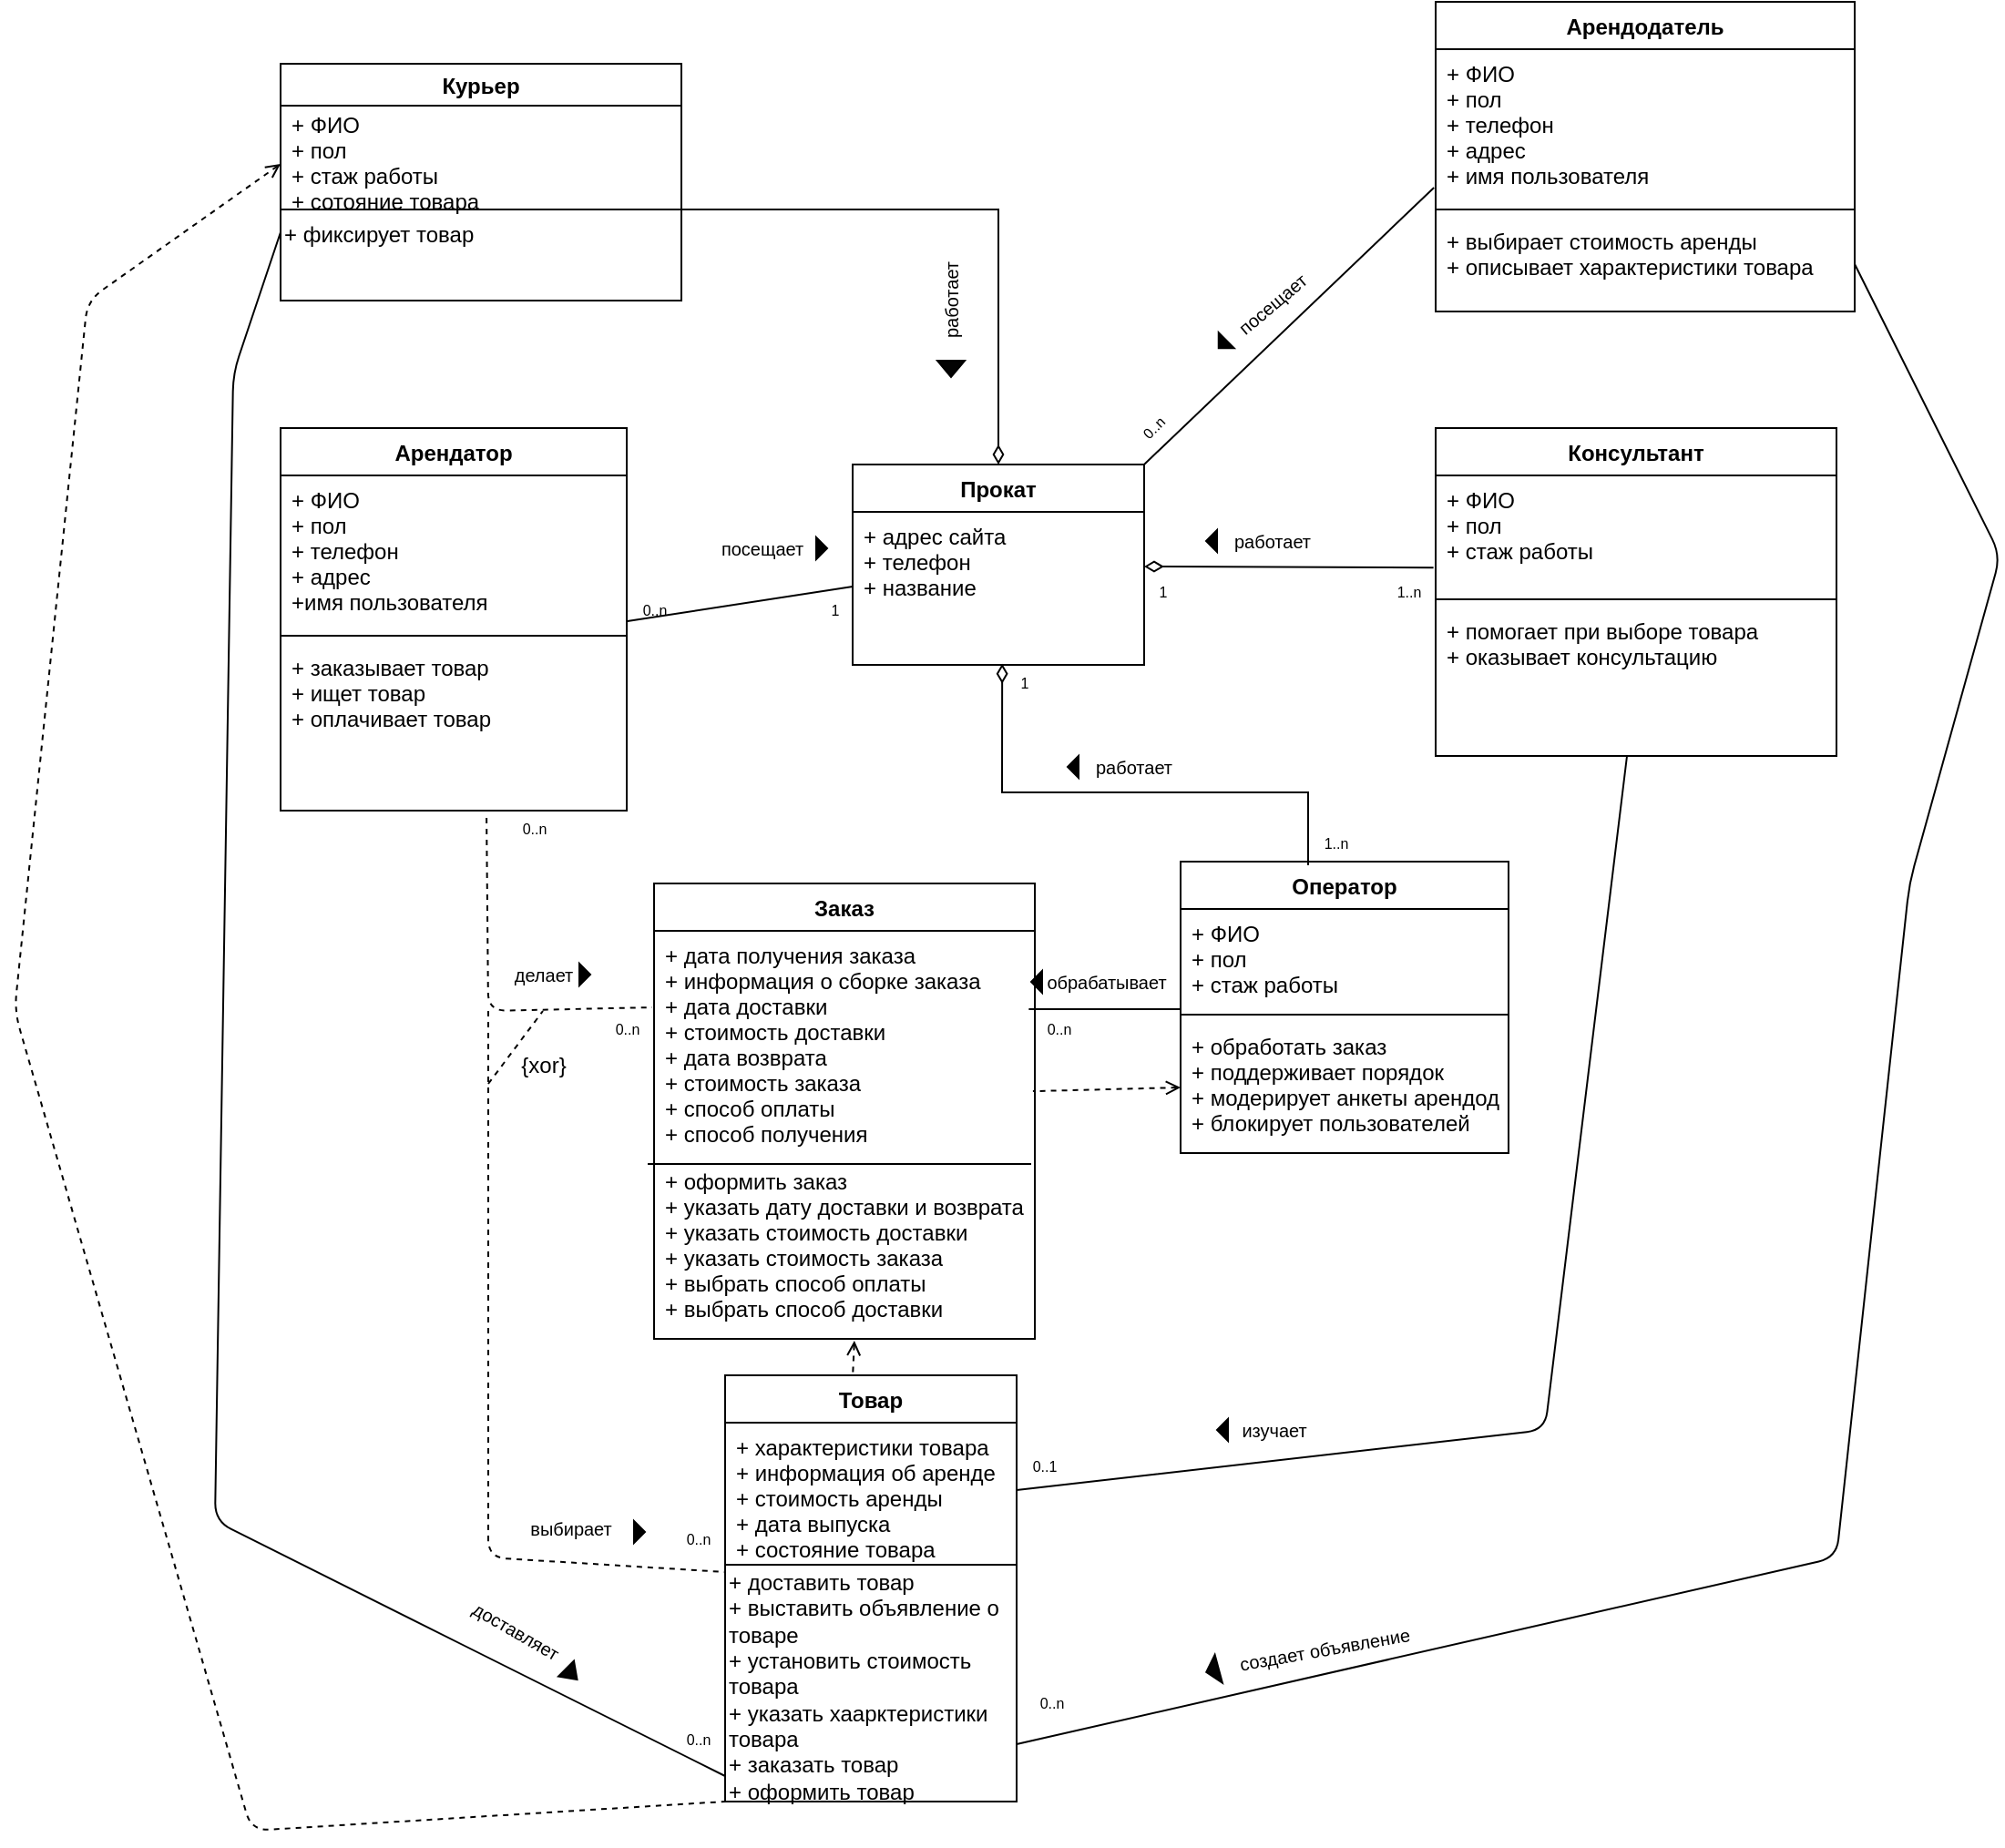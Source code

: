 <mxfile version="14.7.3" type="github">
  <diagram id="e0xcCmvYDdd5LekHM-2G" name="Page-1">
    <mxGraphModel dx="2249" dy="1931" grid="1" gridSize="10" guides="1" tooltips="1" connect="1" arrows="1" fold="1" page="1" pageScale="1" pageWidth="827" pageHeight="1169" math="0" shadow="0">
      <root>
        <mxCell id="0" />
        <mxCell id="1" parent="0" />
        <mxCell id="TtjdpK1Vxb9fdw-xlZe1-1" value="Арендатор" style="swimlane;fontStyle=1;align=center;verticalAlign=top;childLayout=stackLayout;horizontal=1;startSize=26;horizontalStack=0;resizeParent=1;resizeParentMax=0;resizeLast=0;collapsible=1;marginBottom=0;" parent="1" vertex="1">
          <mxGeometry x="6" y="80" width="190" height="210" as="geometry" />
        </mxCell>
        <mxCell id="TtjdpK1Vxb9fdw-xlZe1-2" value="+ ФИО&#xa;+ пол&#xa;+ телефон &#xa;+ адрес&#xa;+имя пользователя" style="text;strokeColor=none;fillColor=none;align=left;verticalAlign=top;spacingLeft=4;spacingRight=4;overflow=hidden;rotatable=0;points=[[0,0.5],[1,0.5]];portConstraint=eastwest;" parent="TtjdpK1Vxb9fdw-xlZe1-1" vertex="1">
          <mxGeometry y="26" width="190" height="84" as="geometry" />
        </mxCell>
        <mxCell id="TtjdpK1Vxb9fdw-xlZe1-3" value="" style="line;strokeWidth=1;fillColor=none;align=left;verticalAlign=middle;spacingTop=-1;spacingLeft=3;spacingRight=3;rotatable=0;labelPosition=right;points=[];portConstraint=eastwest;" parent="TtjdpK1Vxb9fdw-xlZe1-1" vertex="1">
          <mxGeometry y="110" width="190" height="8" as="geometry" />
        </mxCell>
        <mxCell id="TtjdpK1Vxb9fdw-xlZe1-4" value="+ заказывает товар&#xa;+ ищет товар&#xa;+ оплачивает товар" style="text;strokeColor=none;fillColor=none;align=left;verticalAlign=top;spacingLeft=4;spacingRight=4;overflow=hidden;rotatable=0;points=[[0,0.5],[1,0.5]];portConstraint=eastwest;" parent="TtjdpK1Vxb9fdw-xlZe1-1" vertex="1">
          <mxGeometry y="118" width="190" height="92" as="geometry" />
        </mxCell>
        <mxCell id="TtjdpK1Vxb9fdw-xlZe1-5" value="Прокат" style="swimlane;fontStyle=1;align=center;verticalAlign=top;childLayout=stackLayout;horizontal=1;startSize=26;horizontalStack=0;resizeParent=1;resizeParentMax=0;resizeLast=0;collapsible=1;marginBottom=0;" parent="1" vertex="1">
          <mxGeometry x="320" y="100" width="160" height="110" as="geometry" />
        </mxCell>
        <mxCell id="TtjdpK1Vxb9fdw-xlZe1-6" value="+ адрес сайта&#xa;+ телефон&#xa;+ название" style="text;strokeColor=none;fillColor=none;align=left;verticalAlign=top;spacingLeft=4;spacingRight=4;overflow=hidden;rotatable=0;points=[[0,0.5],[1,0.5]];portConstraint=eastwest;" parent="TtjdpK1Vxb9fdw-xlZe1-5" vertex="1">
          <mxGeometry y="26" width="160" height="84" as="geometry" />
        </mxCell>
        <mxCell id="TtjdpK1Vxb9fdw-xlZe1-11" value="Консультант" style="swimlane;fontStyle=1;align=center;verticalAlign=top;childLayout=stackLayout;horizontal=1;startSize=26;horizontalStack=0;resizeParent=1;resizeParentMax=0;resizeLast=0;collapsible=1;marginBottom=0;" parent="1" vertex="1">
          <mxGeometry x="640" y="80" width="220" height="180" as="geometry" />
        </mxCell>
        <mxCell id="TtjdpK1Vxb9fdw-xlZe1-12" value="+ ФИО&#xa;+ пол&#xa;+ стаж работы" style="text;strokeColor=none;fillColor=none;align=left;verticalAlign=top;spacingLeft=4;spacingRight=4;overflow=hidden;rotatable=0;points=[[0,0.5],[1,0.5]];portConstraint=eastwest;" parent="TtjdpK1Vxb9fdw-xlZe1-11" vertex="1">
          <mxGeometry y="26" width="220" height="64" as="geometry" />
        </mxCell>
        <mxCell id="TtjdpK1Vxb9fdw-xlZe1-13" value="" style="line;strokeWidth=1;fillColor=none;align=left;verticalAlign=middle;spacingTop=-1;spacingLeft=3;spacingRight=3;rotatable=0;labelPosition=right;points=[];portConstraint=eastwest;" parent="TtjdpK1Vxb9fdw-xlZe1-11" vertex="1">
          <mxGeometry y="90" width="220" height="8" as="geometry" />
        </mxCell>
        <mxCell id="TtjdpK1Vxb9fdw-xlZe1-14" value="+ помогает при выборе товара&#xa;+ оказывает консультацию" style="text;strokeColor=none;fillColor=none;align=left;verticalAlign=top;spacingLeft=4;spacingRight=4;overflow=hidden;rotatable=0;points=[[0,0.5],[1,0.5]];portConstraint=eastwest;" parent="TtjdpK1Vxb9fdw-xlZe1-11" vertex="1">
          <mxGeometry y="98" width="220" height="82" as="geometry" />
        </mxCell>
        <mxCell id="TtjdpK1Vxb9fdw-xlZe1-19" value="" style="triangle;aspect=fixed;fillColor=#000000;fontSize=8;" parent="1" vertex="1">
          <mxGeometry x="300" y="140" width="6" height="12" as="geometry" />
        </mxCell>
        <mxCell id="TtjdpK1Vxb9fdw-xlZe1-25" value="&lt;font style=&quot;font-size: 10px&quot;&gt;посещает&lt;/font&gt;" style="text;html=1;align=center;verticalAlign=middle;resizable=0;points=[];autosize=1;strokeColor=none;fontSize=8;" parent="1" vertex="1">
          <mxGeometry x="240" y="136" width="60" height="20" as="geometry" />
        </mxCell>
        <mxCell id="TtjdpK1Vxb9fdw-xlZe1-26" value="0..n" style="text;html=1;align=center;verticalAlign=middle;resizable=0;points=[];autosize=1;strokeColor=none;fontSize=8;" parent="1" vertex="1">
          <mxGeometry x="196" y="170" width="30" height="20" as="geometry" />
        </mxCell>
        <mxCell id="TtjdpK1Vxb9fdw-xlZe1-27" value="1" style="text;html=1;align=center;verticalAlign=middle;resizable=0;points=[];autosize=1;strokeColor=none;fontSize=8;" parent="1" vertex="1">
          <mxGeometry x="300" y="170" width="20" height="20" as="geometry" />
        </mxCell>
        <mxCell id="TtjdpK1Vxb9fdw-xlZe1-28" value="" style="endArrow=none;startArrow=diamondThin;endFill=0;startFill=0;html=1;verticalAlign=bottom;labelBackgroundColor=none;strokeWidth=1;startSize=8;endSize=8;shadow=0;fontSize=8;align=center;rounded=0;entryX=0.96;entryY=-0.17;entryDx=0;entryDy=0;entryPerimeter=0;" parent="1" target="TtjdpK1Vxb9fdw-xlZe1-36" edge="1">
          <mxGeometry width="160" relative="1" as="geometry">
            <mxPoint x="480" y="156" as="sourcePoint" />
            <mxPoint x="610" y="156" as="targetPoint" />
          </mxGeometry>
        </mxCell>
        <mxCell id="TtjdpK1Vxb9fdw-xlZe1-30" value="" style="triangle;aspect=fixed;fillColor=#000000;fontSize=8;direction=west;" parent="1" vertex="1">
          <mxGeometry x="514" y="136" width="6" height="12" as="geometry" />
        </mxCell>
        <mxCell id="TtjdpK1Vxb9fdw-xlZe1-32" value="&lt;font style=&quot;font-size: 10px&quot;&gt;работает&lt;/font&gt;" style="text;html=1;align=center;verticalAlign=middle;resizable=0;points=[];autosize=1;strokeColor=none;fontSize=8;" parent="1" vertex="1">
          <mxGeometry x="520" y="132" width="60" height="20" as="geometry" />
        </mxCell>
        <mxCell id="TtjdpK1Vxb9fdw-xlZe1-34" value="1" style="text;html=1;align=center;verticalAlign=middle;resizable=0;points=[];autosize=1;strokeColor=none;fontSize=8;" parent="1" vertex="1">
          <mxGeometry x="480" y="160" width="20" height="20" as="geometry" />
        </mxCell>
        <mxCell id="TtjdpK1Vxb9fdw-xlZe1-36" value="1..n" style="text;html=1;align=center;verticalAlign=middle;resizable=0;points=[];autosize=1;strokeColor=none;fontSize=8;" parent="1" vertex="1">
          <mxGeometry x="610" y="160" width="30" height="20" as="geometry" />
        </mxCell>
        <mxCell id="TtjdpK1Vxb9fdw-xlZe1-41" value="Заказ" style="swimlane;fontStyle=1;align=center;verticalAlign=top;childLayout=stackLayout;horizontal=1;startSize=26;horizontalStack=0;resizeParent=1;resizeParentMax=0;resizeLast=0;collapsible=1;marginBottom=0;fontSize=12;" parent="1" vertex="1">
          <mxGeometry x="211" y="330" width="209" height="250" as="geometry" />
        </mxCell>
        <mxCell id="TtjdpK1Vxb9fdw-xlZe1-42" value="+ дата получения заказа&#xa;+ информация о сборке заказа&#xa;+ дата доставки&#xa;+ стоимость доставки&#xa;+ дата возврата&#xa;+ стоимость заказа&#xa;+ способ оплаты&#xa;+ способ получения" style="text;strokeColor=none;fillColor=none;align=left;verticalAlign=top;spacingLeft=4;spacingRight=4;overflow=hidden;rotatable=0;points=[[0,0.5],[1,0.5]];portConstraint=eastwest;" parent="TtjdpK1Vxb9fdw-xlZe1-41" vertex="1">
          <mxGeometry y="26" width="209" height="124" as="geometry" />
        </mxCell>
        <mxCell id="C1R75RsCY9PM_bfMWn9S-46" value="+ оформить заказ&#xa;+ указать дату доставки и возврата&#xa;+ указать стоимость доставки&#xa;+ указать стоимость заказа&#xa;+ выбрать способ оплаты&#xa;+ выбрать способ доставки" style="text;strokeColor=none;fillColor=none;align=left;verticalAlign=top;spacingLeft=4;spacingRight=4;overflow=hidden;rotatable=0;points=[[0,0.5],[1,0.5]];portConstraint=eastwest;" parent="TtjdpK1Vxb9fdw-xlZe1-41" vertex="1">
          <mxGeometry y="150" width="209" height="100" as="geometry" />
        </mxCell>
        <mxCell id="PLTpWuNPg3qXrqT_sEjc-2" value="" style="endArrow=none;html=1;exitX=1;exitY=0.5;exitDx=0;exitDy=0;" parent="1" source="PLTpWuNPg3qXrqT_sEjc-16" target="TtjdpK1Vxb9fdw-xlZe1-14" edge="1">
          <mxGeometry width="50" height="50" relative="1" as="geometry">
            <mxPoint x="700" y="590" as="sourcePoint" />
            <mxPoint x="700" y="250" as="targetPoint" />
            <Array as="points">
              <mxPoint x="700" y="630" />
            </Array>
          </mxGeometry>
        </mxCell>
        <mxCell id="PLTpWuNPg3qXrqT_sEjc-3" value="" style="triangle;aspect=fixed;fillColor=#000000;fontSize=8;direction=west;" parent="1" vertex="1">
          <mxGeometry x="438" y="260" width="6" height="12" as="geometry" />
        </mxCell>
        <mxCell id="PLTpWuNPg3qXrqT_sEjc-4" value="&lt;font style=&quot;font-size: 10px&quot;&gt;делает&lt;/font&gt;" style="text;html=1;align=center;verticalAlign=middle;resizable=0;points=[];autosize=1;strokeColor=none;fontSize=8;" parent="1" vertex="1">
          <mxGeometry x="125" y="370" width="50" height="20" as="geometry" />
        </mxCell>
        <mxCell id="PLTpWuNPg3qXrqT_sEjc-5" value="" style="triangle;aspect=fixed;fillColor=#000000;fontSize=8;direction=west;" parent="1" vertex="1">
          <mxGeometry x="520" y="624" width="6" height="12" as="geometry" />
        </mxCell>
        <mxCell id="PLTpWuNPg3qXrqT_sEjc-6" value="&lt;font style=&quot;font-size: 10px&quot;&gt;изучает&lt;/font&gt;" style="text;html=1;align=center;verticalAlign=middle;resizable=0;points=[];autosize=1;strokeColor=none;fontSize=8;" parent="1" vertex="1">
          <mxGeometry x="526" y="620" width="50" height="20" as="geometry" />
        </mxCell>
        <mxCell id="PLTpWuNPg3qXrqT_sEjc-9" value="0..n" style="text;html=1;align=center;verticalAlign=middle;resizable=0;points=[];autosize=1;strokeColor=none;fontSize=8;" parent="1" vertex="1">
          <mxGeometry x="130" y="290" width="30" height="20" as="geometry" />
        </mxCell>
        <mxCell id="PLTpWuNPg3qXrqT_sEjc-10" value="0..n" style="text;html=1;align=center;verticalAlign=middle;resizable=0;points=[];autosize=1;strokeColor=none;fontSize=8;" parent="1" vertex="1">
          <mxGeometry x="181" y="400" width="30" height="20" as="geometry" />
        </mxCell>
        <mxCell id="PLTpWuNPg3qXrqT_sEjc-11" value="0..n" style="text;html=1;align=center;verticalAlign=middle;resizable=0;points=[];autosize=1;strokeColor=none;fontSize=8;" parent="1" vertex="1">
          <mxGeometry x="418" y="400" width="30" height="20" as="geometry" />
        </mxCell>
        <mxCell id="PLTpWuNPg3qXrqT_sEjc-14" value="" style="endArrow=none;dashed=1;html=1;exitX=0.595;exitY=1.043;exitDx=0;exitDy=0;exitPerimeter=0;" parent="1" source="TtjdpK1Vxb9fdw-xlZe1-4" edge="1">
          <mxGeometry width="50" height="50" relative="1" as="geometry">
            <mxPoint x="120" y="269" as="sourcePoint" />
            <mxPoint x="210" y="398" as="targetPoint" />
            <Array as="points">
              <mxPoint x="120" y="400" />
            </Array>
          </mxGeometry>
        </mxCell>
        <mxCell id="PLTpWuNPg3qXrqT_sEjc-15" value="Товар" style="swimlane;fontStyle=1;align=center;verticalAlign=top;childLayout=stackLayout;horizontal=1;startSize=26;horizontalStack=0;resizeParent=1;resizeParentMax=0;resizeLast=0;collapsible=1;marginBottom=0;" parent="1" vertex="1">
          <mxGeometry x="250" y="600" width="160" height="234" as="geometry" />
        </mxCell>
        <mxCell id="PLTpWuNPg3qXrqT_sEjc-16" value="+ характеристики товара&#xa;+ информация об аренде&#xa;+ стоимость аренды&#xa;+ дата выпуска&#xa;+ состояние товара" style="text;strokeColor=none;fillColor=none;align=left;verticalAlign=top;spacingLeft=4;spacingRight=4;overflow=hidden;rotatable=0;points=[[0,0.5],[1,0.5]];portConstraint=eastwest;" parent="PLTpWuNPg3qXrqT_sEjc-15" vertex="1">
          <mxGeometry y="26" width="160" height="74" as="geometry" />
        </mxCell>
        <mxCell id="C1R75RsCY9PM_bfMWn9S-35" value="" style="line;strokeWidth=1;fillColor=none;align=left;verticalAlign=middle;spacingTop=-1;spacingLeft=3;spacingRight=3;rotatable=0;labelPosition=right;points=[];portConstraint=eastwest;" parent="PLTpWuNPg3qXrqT_sEjc-15" vertex="1">
          <mxGeometry y="100" width="160" height="8" as="geometry" />
        </mxCell>
        <mxCell id="C1R75RsCY9PM_bfMWn9S-36" value="+ доставить товар&lt;br&gt;+ выставить объявление о товаре&lt;br&gt;+ установить стоимость товара&lt;br&gt;+ указать хаарктеристики товара&lt;br&gt;+ заказать товар&lt;br&gt;+ оформить товар" style="text;html=1;strokeColor=none;fillColor=none;align=left;verticalAlign=middle;whiteSpace=wrap;rounded=0;" parent="PLTpWuNPg3qXrqT_sEjc-15" vertex="1">
          <mxGeometry y="108" width="160" height="126" as="geometry" />
        </mxCell>
        <mxCell id="PLTpWuNPg3qXrqT_sEjc-19" value="" style="endArrow=none;dashed=1;html=1;endSize=0;entryX=0;entryY=0;entryDx=0;entryDy=0;" parent="1" target="C1R75RsCY9PM_bfMWn9S-36" edge="1">
          <mxGeometry width="50" height="50" relative="1" as="geometry">
            <mxPoint x="120" y="400" as="sourcePoint" />
            <mxPoint x="255" y="570" as="targetPoint" />
            <Array as="points">
              <mxPoint x="120" y="700" />
            </Array>
          </mxGeometry>
        </mxCell>
        <mxCell id="PLTpWuNPg3qXrqT_sEjc-20" value="" style="endArrow=none;dashed=1;html=1;" parent="1" edge="1">
          <mxGeometry width="50" height="50" relative="1" as="geometry">
            <mxPoint x="120" y="440" as="sourcePoint" />
            <mxPoint x="150" y="400" as="targetPoint" />
          </mxGeometry>
        </mxCell>
        <mxCell id="PLTpWuNPg3qXrqT_sEjc-21" value="{xor}" style="text;html=1;align=center;verticalAlign=middle;resizable=0;points=[];autosize=1;strokeColor=none;" parent="1" vertex="1">
          <mxGeometry x="130" y="420" width="40" height="20" as="geometry" />
        </mxCell>
        <mxCell id="PLTpWuNPg3qXrqT_sEjc-22" value="" style="triangle;aspect=fixed;fillColor=#000000;fontSize=8;" parent="1" vertex="1">
          <mxGeometry x="200" y="680" width="6" height="12" as="geometry" />
        </mxCell>
        <mxCell id="PLTpWuNPg3qXrqT_sEjc-23" value="&lt;span style=&quot;font-size: 10px&quot;&gt;выбирает&lt;/span&gt;" style="text;html=1;align=center;verticalAlign=middle;resizable=0;points=[];autosize=1;strokeColor=none;fontSize=8;" parent="1" vertex="1">
          <mxGeometry x="135" y="674" width="60" height="20" as="geometry" />
        </mxCell>
        <mxCell id="PLTpWuNPg3qXrqT_sEjc-24" value="0..n" style="text;html=1;align=center;verticalAlign=middle;resizable=0;points=[];autosize=1;strokeColor=none;fontSize=8;" parent="1" vertex="1">
          <mxGeometry x="220" y="790" width="30" height="20" as="geometry" />
        </mxCell>
        <mxCell id="PLTpWuNPg3qXrqT_sEjc-26" value="0..1" style="text;html=1;align=center;verticalAlign=middle;resizable=0;points=[];autosize=1;strokeColor=none;fontSize=8;" parent="1" vertex="1">
          <mxGeometry x="410" y="640" width="30" height="20" as="geometry" />
        </mxCell>
        <mxCell id="nrKsuJoveC5pMPnF76qd-7" value="Оператор" style="swimlane;fontStyle=1;align=center;verticalAlign=top;childLayout=stackLayout;horizontal=1;startSize=26;horizontalStack=0;resizeParent=1;resizeParentMax=0;resizeLast=0;collapsible=1;marginBottom=0;" parent="1" vertex="1">
          <mxGeometry x="500" y="318" width="180" height="160" as="geometry" />
        </mxCell>
        <mxCell id="nrKsuJoveC5pMPnF76qd-8" value="+ ФИО &#xa;+ пол &#xa;+ стаж работы &#xa;&#xa;" style="text;strokeColor=none;fillColor=none;align=left;verticalAlign=top;spacingLeft=4;spacingRight=4;overflow=hidden;rotatable=0;points=[[0,0.5],[1,0.5]];portConstraint=eastwest;" parent="nrKsuJoveC5pMPnF76qd-7" vertex="1">
          <mxGeometry y="26" width="180" height="54" as="geometry" />
        </mxCell>
        <mxCell id="nrKsuJoveC5pMPnF76qd-9" value="" style="line;strokeWidth=1;fillColor=none;align=left;verticalAlign=middle;spacingTop=-1;spacingLeft=3;spacingRight=3;rotatable=0;labelPosition=right;points=[];portConstraint=eastwest;" parent="nrKsuJoveC5pMPnF76qd-7" vertex="1">
          <mxGeometry y="80" width="180" height="8" as="geometry" />
        </mxCell>
        <mxCell id="nrKsuJoveC5pMPnF76qd-10" value="+ обработать заказ &#xa;+ поддерживает порядок&#xa;+ модерирует анкеты арендодателей&#xa;+ блокирует пользователей&#xa;" style="text;strokeColor=none;fillColor=none;align=left;verticalAlign=top;spacingLeft=4;spacingRight=4;overflow=hidden;rotatable=0;points=[[0,0.5],[1,0.5]];portConstraint=eastwest;" parent="nrKsuJoveC5pMPnF76qd-7" vertex="1">
          <mxGeometry y="88" width="180" height="72" as="geometry" />
        </mxCell>
        <mxCell id="nrKsuJoveC5pMPnF76qd-11" value="" style="endArrow=none;html=1;exitX=1.002;exitY=0.953;exitDx=0;exitDy=0;exitPerimeter=0;" parent="1" source="TtjdpK1Vxb9fdw-xlZe1-2" edge="1">
          <mxGeometry width="50" height="50" relative="1" as="geometry">
            <mxPoint x="240" y="210" as="sourcePoint" />
            <mxPoint x="320" y="167" as="targetPoint" />
          </mxGeometry>
        </mxCell>
        <mxCell id="nrKsuJoveC5pMPnF76qd-12" value="" style="endArrow=none;html=1;exitX=-0.029;exitY=1.25;exitDx=0;exitDy=0;exitPerimeter=0;" parent="1" source="C1R75RsCY9PM_bfMWn9S-40" edge="1">
          <mxGeometry width="50" height="50" relative="1" as="geometry">
            <mxPoint x="399" y="399" as="sourcePoint" />
            <mxPoint x="500" y="399" as="targetPoint" />
          </mxGeometry>
        </mxCell>
        <mxCell id="nrKsuJoveC5pMPnF76qd-14" value="" style="endArrow=none;startArrow=diamondThin;endFill=0;startFill=0;html=1;verticalAlign=bottom;labelBackgroundColor=none;strokeWidth=1;startSize=8;endSize=8;shadow=0;fontSize=8;align=center;rounded=0;exitX=0.513;exitY=0.993;exitDx=0;exitDy=0;exitPerimeter=0;" parent="1" source="TtjdpK1Vxb9fdw-xlZe1-6" edge="1">
          <mxGeometry width="160" relative="1" as="geometry">
            <mxPoint x="410.6" y="270" as="sourcePoint" />
            <mxPoint x="570" y="320" as="targetPoint" />
            <Array as="points">
              <mxPoint x="402" y="280" />
              <mxPoint x="570" y="280" />
            </Array>
          </mxGeometry>
        </mxCell>
        <mxCell id="nrKsuJoveC5pMPnF76qd-15" value="&lt;font style=&quot;font-size: 10px&quot;&gt;&lt;font style=&quot;vertical-align: inherit&quot;&gt;&lt;font style=&quot;vertical-align: inherit&quot;&gt;работает&lt;/font&gt;&lt;/font&gt;&lt;/font&gt;" style="text;html=1;align=center;verticalAlign=middle;resizable=0;points=[];autosize=1;strokeColor=none;fontSize=8;" parent="1" vertex="1">
          <mxGeometry x="444" y="256" width="60" height="20" as="geometry" />
        </mxCell>
        <mxCell id="nrKsuJoveC5pMPnF76qd-16" value="1" style="text;html=1;align=center;verticalAlign=middle;resizable=0;points=[];autosize=1;strokeColor=none;fontSize=8;" parent="1" vertex="1">
          <mxGeometry x="404" y="210" width="20" height="20" as="geometry" />
        </mxCell>
        <mxCell id="nrKsuJoveC5pMPnF76qd-17" value="1..n" style="text;html=1;align=center;verticalAlign=middle;resizable=0;points=[];autosize=1;strokeColor=none;fontSize=8;" parent="1" vertex="1">
          <mxGeometry x="570" y="298" width="30" height="20" as="geometry" />
        </mxCell>
        <mxCell id="-7OwyvMqQKjzLkI9JtXx-1" value="" style="triangle;aspect=fixed;fillColor=#000000;fontSize=8;" parent="1" vertex="1">
          <mxGeometry x="170" y="374" width="6" height="12" as="geometry" />
        </mxCell>
        <mxCell id="C1R75RsCY9PM_bfMWn9S-4" value="Курьер" style="swimlane;" parent="1" vertex="1">
          <mxGeometry x="6" y="-120" width="220" height="130" as="geometry" />
        </mxCell>
        <mxCell id="C1R75RsCY9PM_bfMWn9S-5" value="+ ФИО&#xa;+ пол&#xa;+ стаж работы&#xa;+ сотояние товара" style="text;strokeColor=none;fillColor=none;align=left;verticalAlign=top;spacingLeft=4;spacingRight=4;overflow=hidden;rotatable=0;points=[[0,0.5],[1,0.5]];portConstraint=eastwest;" parent="C1R75RsCY9PM_bfMWn9S-4" vertex="1">
          <mxGeometry y="20" width="220" height="70" as="geometry" />
        </mxCell>
        <mxCell id="C1R75RsCY9PM_bfMWn9S-6" value="" style="line;strokeWidth=1;fillColor=none;align=left;verticalAlign=middle;spacingTop=-1;spacingLeft=3;spacingRight=3;rotatable=0;labelPosition=right;points=[];portConstraint=eastwest;" parent="C1R75RsCY9PM_bfMWn9S-4" vertex="1">
          <mxGeometry y="76" width="220" height="8" as="geometry" />
        </mxCell>
        <mxCell id="C1R75RsCY9PM_bfMWn9S-9" value="+ фиксирует товар" style="text;html=1;strokeColor=none;fillColor=none;align=left;verticalAlign=top;whiteSpace=wrap;rounded=0;" parent="C1R75RsCY9PM_bfMWn9S-4" vertex="1">
          <mxGeometry y="80" width="220" height="50" as="geometry" />
        </mxCell>
        <mxCell id="C1R75RsCY9PM_bfMWn9S-10" value="" style="endArrow=none;startArrow=diamondThin;endFill=0;startFill=0;html=1;verticalAlign=bottom;labelBackgroundColor=none;strokeWidth=1;startSize=8;endSize=8;shadow=0;fontSize=8;align=center;rounded=0;entryX=1;entryY=0;entryDx=0;entryDy=0;exitX=0.5;exitY=0;exitDx=0;exitDy=0;" parent="1" source="TtjdpK1Vxb9fdw-xlZe1-5" target="C1R75RsCY9PM_bfMWn9S-9" edge="1">
          <mxGeometry width="160" relative="1" as="geometry">
            <mxPoint x="490" y="166" as="sourcePoint" />
            <mxPoint x="648.8" y="166.6" as="targetPoint" />
            <Array as="points">
              <mxPoint x="400" y="-40" />
            </Array>
          </mxGeometry>
        </mxCell>
        <mxCell id="C1R75RsCY9PM_bfMWn9S-11" value="&lt;font style=&quot;font-size: 10px&quot;&gt;работает&lt;/font&gt;" style="text;html=1;align=center;verticalAlign=middle;resizable=0;points=[];autosize=1;strokeColor=none;fontSize=8;rotation=-90;" parent="1" vertex="1">
          <mxGeometry x="344" width="60" height="20" as="geometry" />
        </mxCell>
        <mxCell id="C1R75RsCY9PM_bfMWn9S-12" value="" style="triangle;whiteSpace=wrap;html=1;verticalAlign=top;fillColor=#030303;rotation=90;" parent="1" vertex="1">
          <mxGeometry x="369.5" y="40" width="9" height="15" as="geometry" />
        </mxCell>
        <mxCell id="C1R75RsCY9PM_bfMWn9S-13" value="" style="endArrow=none;html=1;entryX=0;entryY=0.25;entryDx=0;entryDy=0;" parent="1" target="C1R75RsCY9PM_bfMWn9S-9" edge="1">
          <mxGeometry width="50" height="50" relative="1" as="geometry">
            <mxPoint x="250" y="820" as="sourcePoint" />
            <mxPoint x="383.648" y="370" as="targetPoint" />
            <Array as="points">
              <mxPoint x="-30" y="680" />
              <mxPoint x="-20" y="50" />
            </Array>
          </mxGeometry>
        </mxCell>
        <mxCell id="C1R75RsCY9PM_bfMWn9S-14" value="&lt;font style=&quot;font-size: 10px&quot;&gt;доставляет&lt;/font&gt;" style="text;html=1;align=center;verticalAlign=middle;resizable=0;points=[];autosize=1;strokeColor=none;fontSize=8;rotation=30;" parent="1" vertex="1">
          <mxGeometry x="100" y="730" width="70" height="20" as="geometry" />
        </mxCell>
        <mxCell id="C1R75RsCY9PM_bfMWn9S-16" value="" style="triangle;whiteSpace=wrap;html=1;fillColor=#030303;verticalAlign=top;rotation=45;" parent="1" vertex="1">
          <mxGeometry x="161.5" y="758" width="8.5" height="12" as="geometry" />
        </mxCell>
        <mxCell id="C1R75RsCY9PM_bfMWn9S-21" value="Арендодатель" style="swimlane;fontStyle=1;align=center;verticalAlign=top;childLayout=stackLayout;horizontal=1;startSize=26;horizontalStack=0;resizeParent=1;resizeParentMax=0;resizeLast=0;collapsible=1;marginBottom=0;" parent="1" vertex="1">
          <mxGeometry x="640" y="-154" width="230" height="170" as="geometry" />
        </mxCell>
        <mxCell id="C1R75RsCY9PM_bfMWn9S-22" value="+ ФИО&#xa;+ пол&#xa;+ телефон &#xa;+ адрес&#xa;+ имя пользователя" style="text;strokeColor=none;fillColor=none;align=left;verticalAlign=top;spacingLeft=4;spacingRight=4;overflow=hidden;rotatable=0;points=[[0,0.5],[1,0.5]];portConstraint=eastwest;" parent="C1R75RsCY9PM_bfMWn9S-21" vertex="1">
          <mxGeometry y="26" width="230" height="84" as="geometry" />
        </mxCell>
        <mxCell id="C1R75RsCY9PM_bfMWn9S-23" value="" style="line;strokeWidth=1;fillColor=none;align=left;verticalAlign=middle;spacingTop=-1;spacingLeft=3;spacingRight=3;rotatable=0;labelPosition=right;points=[];portConstraint=eastwest;" parent="C1R75RsCY9PM_bfMWn9S-21" vertex="1">
          <mxGeometry y="110" width="230" height="8" as="geometry" />
        </mxCell>
        <mxCell id="C1R75RsCY9PM_bfMWn9S-24" value="+ выбирает стоимость аренды&#xa;+ описывает характеристики товара" style="text;strokeColor=none;fillColor=none;align=left;verticalAlign=top;spacingLeft=4;spacingRight=4;overflow=hidden;rotatable=0;points=[[0,0.5],[1,0.5]];portConstraint=eastwest;" parent="C1R75RsCY9PM_bfMWn9S-21" vertex="1">
          <mxGeometry y="118" width="230" height="52" as="geometry" />
        </mxCell>
        <mxCell id="C1R75RsCY9PM_bfMWn9S-25" value="" style="endArrow=none;html=1;entryX=1;entryY=0.5;entryDx=0;entryDy=0;exitX=1;exitY=0.75;exitDx=0;exitDy=0;" parent="1" source="C1R75RsCY9PM_bfMWn9S-36" target="C1R75RsCY9PM_bfMWn9S-24" edge="1">
          <mxGeometry width="50" height="50" relative="1" as="geometry">
            <mxPoint x="412" y="710" as="sourcePoint" />
            <mxPoint x="893.282" y="249" as="targetPoint" />
            <Array as="points">
              <mxPoint x="860" y="700" />
              <mxPoint x="900" y="330" />
              <mxPoint x="950" y="150" />
            </Array>
          </mxGeometry>
        </mxCell>
        <mxCell id="C1R75RsCY9PM_bfMWn9S-26" value="&lt;span style=&quot;font-size: 10px&quot;&gt;создает объявление&amp;nbsp;&lt;/span&gt;" style="text;html=1;align=center;verticalAlign=middle;resizable=0;points=[];autosize=1;strokeColor=none;fontSize=8;rotation=-10;" parent="1" vertex="1">
          <mxGeometry x="525" y="740" width="110" height="20" as="geometry" />
        </mxCell>
        <mxCell id="C1R75RsCY9PM_bfMWn9S-27" value="" style="triangle;whiteSpace=wrap;html=1;fillColor=#030303;verticalAlign=top;rotation=-195;" parent="1" vertex="1">
          <mxGeometry x="514" y="754" width="7" height="16" as="geometry" />
        </mxCell>
        <mxCell id="C1R75RsCY9PM_bfMWn9S-28" value="0..n" style="text;html=1;align=center;verticalAlign=middle;resizable=0;points=[];autosize=1;strokeColor=none;fontSize=8;rotation=0;" parent="1" vertex="1">
          <mxGeometry x="220" y="680" width="30" height="20" as="geometry" />
        </mxCell>
        <mxCell id="C1R75RsCY9PM_bfMWn9S-29" value="0..n" style="text;html=1;align=center;verticalAlign=middle;resizable=0;points=[];autosize=1;strokeColor=none;fontSize=8;rotation=0;" parent="1" vertex="1">
          <mxGeometry x="414" y="770" width="30" height="20" as="geometry" />
        </mxCell>
        <mxCell id="C1R75RsCY9PM_bfMWn9S-30" value="" style="endArrow=none;html=1;exitX=1;exitY=0;exitDx=0;exitDy=0;entryX=-0.004;entryY=0.905;entryDx=0;entryDy=0;entryPerimeter=0;" parent="1" source="TtjdpK1Vxb9fdw-xlZe1-5" target="C1R75RsCY9PM_bfMWn9S-22" edge="1">
          <mxGeometry width="50" height="50" relative="1" as="geometry">
            <mxPoint x="470.0" y="0.052" as="sourcePoint" />
            <mxPoint x="593.62" y="-19" as="targetPoint" />
          </mxGeometry>
        </mxCell>
        <mxCell id="C1R75RsCY9PM_bfMWn9S-31" value="&lt;font style=&quot;font-size: 10px&quot;&gt;посещает&lt;/font&gt;" style="text;html=1;align=center;verticalAlign=middle;resizable=0;points=[];autosize=1;strokeColor=none;fontSize=8;rotation=-40;" parent="1" vertex="1">
          <mxGeometry x="520" y="2" width="60" height="20" as="geometry" />
        </mxCell>
        <mxCell id="C1R75RsCY9PM_bfMWn9S-32" value="" style="triangle;aspect=fixed;fillColor=#000000;fontSize=8;rotation=135;" parent="1" vertex="1">
          <mxGeometry x="520" y="28" width="6" height="12" as="geometry" />
        </mxCell>
        <mxCell id="C1R75RsCY9PM_bfMWn9S-34" value="0..n" style="text;html=1;align=center;verticalAlign=middle;resizable=0;points=[];autosize=1;strokeColor=none;fontSize=8;rotation=-45;" parent="1" vertex="1">
          <mxGeometry x="470" y="70" width="30" height="20" as="geometry" />
        </mxCell>
        <mxCell id="C1R75RsCY9PM_bfMWn9S-40" value="&lt;span style=&quot;font-size: 10px&quot;&gt;обрабатывает&lt;/span&gt;" style="text;html=1;align=center;verticalAlign=middle;resizable=0;points=[];autosize=1;strokeColor=none;fontSize=8;" parent="1" vertex="1">
          <mxGeometry x="419" y="374" width="80" height="20" as="geometry" />
        </mxCell>
        <mxCell id="C1R75RsCY9PM_bfMWn9S-42" value="" style="triangle;aspect=fixed;fillColor=#000000;fontSize=8;direction=west;" parent="1" vertex="1">
          <mxGeometry x="418" y="378" width="6" height="12" as="geometry" />
        </mxCell>
        <mxCell id="C1R75RsCY9PM_bfMWn9S-44" value="" style="line;strokeWidth=1;fillColor=none;align=left;verticalAlign=middle;spacingTop=-1;spacingLeft=3;spacingRight=3;rotatable=0;labelPosition=right;points=[];portConstraint=eastwest;" parent="1" vertex="1">
          <mxGeometry x="207.5" y="480" width="210.5" height="8" as="geometry" />
        </mxCell>
        <mxCell id="C1R75RsCY9PM_bfMWn9S-47" value="" style="endArrow=none;dashed=1;html=1;exitX=0;exitY=0.5;exitDx=0;exitDy=0;startArrow=open;startFill=0;entryX=0.995;entryY=0.71;entryDx=0;entryDy=0;entryPerimeter=0;" parent="1" source="nrKsuJoveC5pMPnF76qd-10" target="TtjdpK1Vxb9fdw-xlZe1-42" edge="1">
          <mxGeometry width="50" height="50" relative="1" as="geometry">
            <mxPoint x="430" y="500" as="sourcePoint" />
            <mxPoint x="480" y="450" as="targetPoint" />
          </mxGeometry>
        </mxCell>
        <mxCell id="C1R75RsCY9PM_bfMWn9S-48" value="" style="endArrow=none;dashed=1;html=1;exitX=0.526;exitY=1.01;exitDx=0;exitDy=0;startArrow=open;startFill=0;entryX=0.438;entryY=0;entryDx=0;entryDy=0;entryPerimeter=0;exitPerimeter=0;" parent="1" source="C1R75RsCY9PM_bfMWn9S-46" target="PLTpWuNPg3qXrqT_sEjc-15" edge="1">
          <mxGeometry width="50" height="50" relative="1" as="geometry">
            <mxPoint x="510" y="447" as="sourcePoint" />
            <mxPoint x="430" y="447.028" as="targetPoint" />
          </mxGeometry>
        </mxCell>
        <mxCell id="C1R75RsCY9PM_bfMWn9S-50" value="" style="endArrow=none;dashed=1;html=1;startArrow=open;startFill=0;entryX=0;entryY=1;entryDx=0;entryDy=0;exitX=0;exitY=0.5;exitDx=0;exitDy=0;" parent="1" source="C1R75RsCY9PM_bfMWn9S-5" target="C1R75RsCY9PM_bfMWn9S-36" edge="1">
          <mxGeometry width="50" height="50" relative="1" as="geometry">
            <mxPoint x="-60" y="270" as="sourcePoint" />
            <mxPoint x="195" y="945.888" as="targetPoint" />
            <Array as="points">
              <mxPoint x="-100" y="10" />
              <mxPoint x="-140" y="400" />
              <mxPoint x="-10" y="850" />
            </Array>
          </mxGeometry>
        </mxCell>
      </root>
    </mxGraphModel>
  </diagram>
</mxfile>
